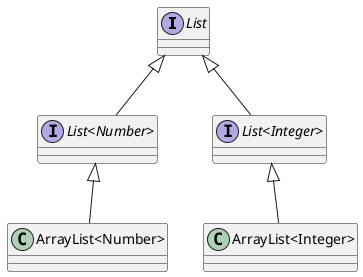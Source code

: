 @startuml
interface List {
	
}

interface "List<Number>" extends List {
	
}

interface "List<Integer>" extends List {
	
}

class "ArrayList<Number>" {
	
}

class "ArrayList<Integer>" {
	
}

"List<Number>" <|-- "ArrayList<Number>"
"List<Integer>" <|-- "ArrayList<Integer>"
@enduml